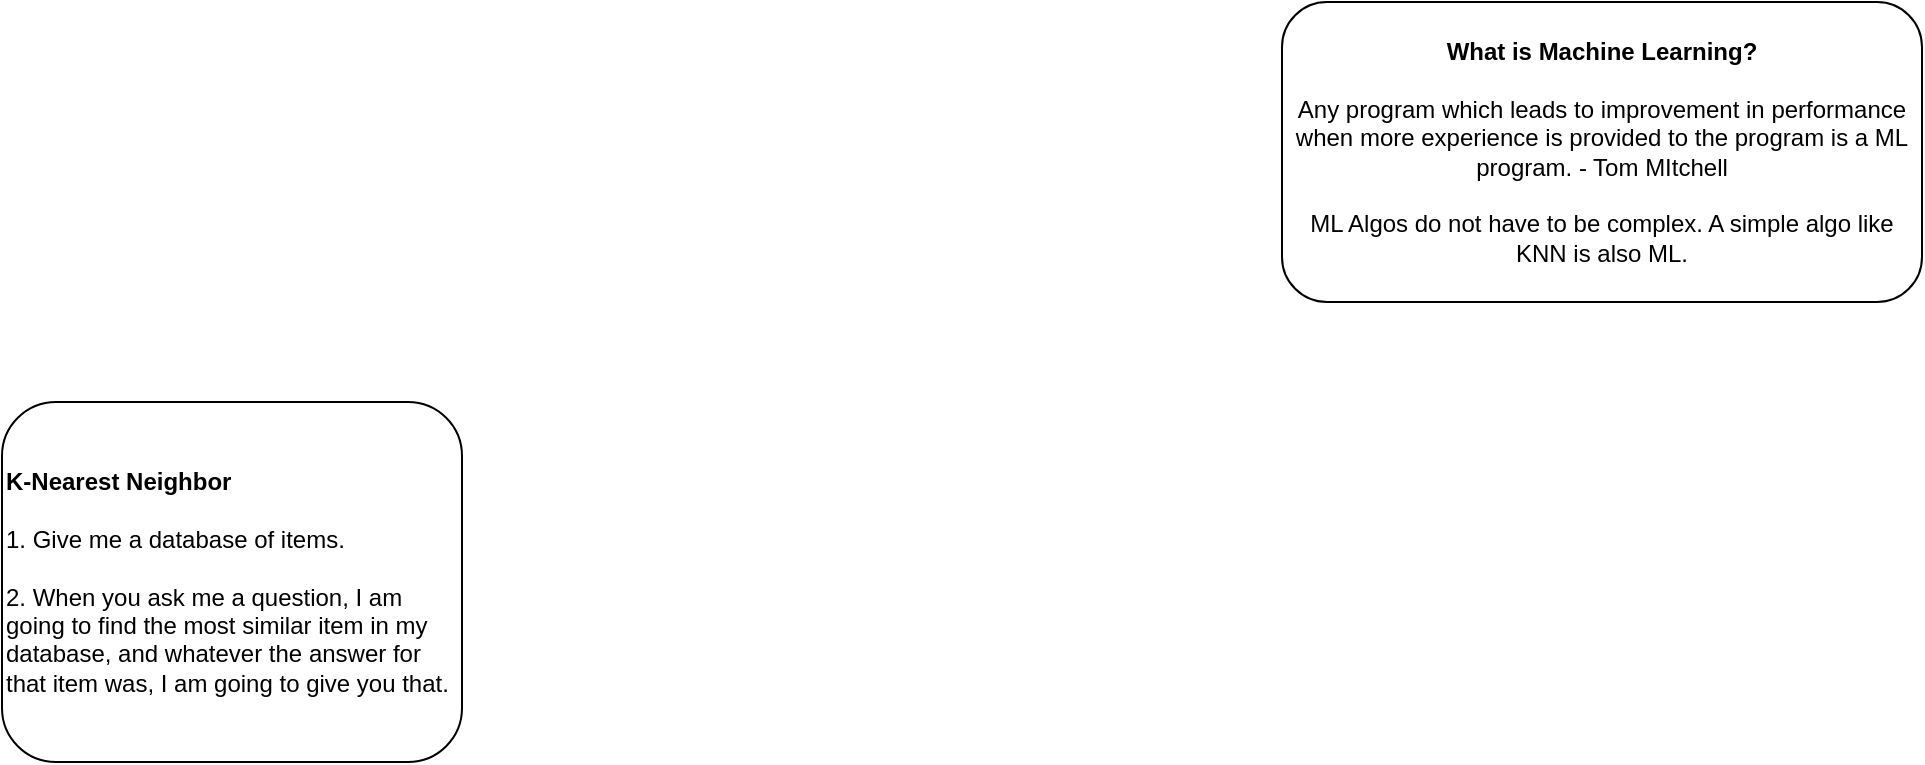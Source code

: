 <mxfile version="20.7.4" type="github">
  <diagram id="yiaCU1Vqxz6n_TdvmyUf" name="Page-1">
    <mxGraphModel dx="2284" dy="775" grid="1" gridSize="10" guides="1" tooltips="1" connect="1" arrows="1" fold="1" page="1" pageScale="1" pageWidth="850" pageHeight="1100" math="0" shadow="0">
      <root>
        <mxCell id="0" />
        <mxCell id="1" parent="0" />
        <mxCell id="5vYoBrWB2Ws82g73J6qU-2" value="&lt;b&gt;What is Machine Learning?&lt;/b&gt;&lt;br&gt;&lt;br&gt;Any program which leads to improvement in performance when more experience is provided to the program is a ML program. - Tom MItchell&lt;br&gt;&lt;br&gt;ML Algos do not have to be complex. A simple algo like KNN is also ML." style="rounded=1;whiteSpace=wrap;html=1;" vertex="1" parent="1">
          <mxGeometry x="320" y="320" width="320" height="150" as="geometry" />
        </mxCell>
        <mxCell id="5vYoBrWB2Ws82g73J6qU-3" value="&lt;b&gt;K-Nearest Neighbor&lt;/b&gt;&lt;br&gt;&lt;br&gt;1. Give me a database of items.&lt;br&gt;&lt;br&gt;2. When you ask me a question, I am going to find the most similar item in my database, and whatever the answer for that item was, I am going to give you that." style="rounded=1;whiteSpace=wrap;html=1;align=left;" vertex="1" parent="1">
          <mxGeometry x="-320" y="520" width="230" height="180" as="geometry" />
        </mxCell>
      </root>
    </mxGraphModel>
  </diagram>
</mxfile>

